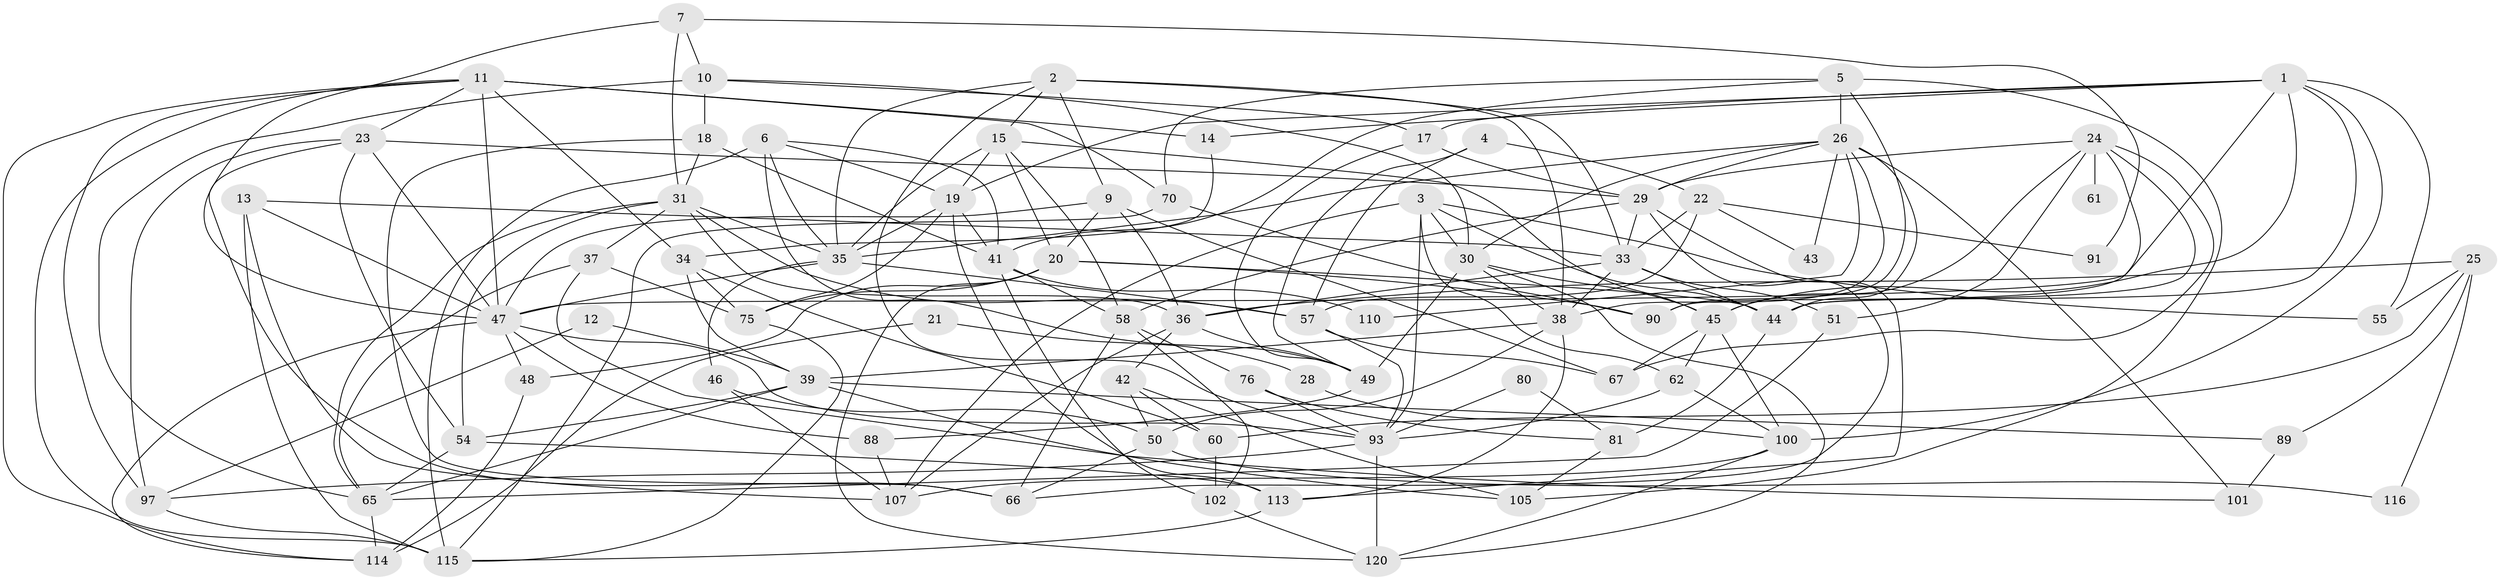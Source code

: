 // original degree distribution, {5: 0.21951219512195122, 3: 0.2601626016260163, 4: 0.3008130081300813, 2: 0.11382113821138211, 7: 0.04065040650406504, 6: 0.056910569105691054, 8: 0.008130081300813009}
// Generated by graph-tools (version 1.1) at 2025/41/03/06/25 10:41:55]
// undirected, 78 vertices, 197 edges
graph export_dot {
graph [start="1"]
  node [color=gray90,style=filled];
  1 [super="+84"];
  2 [super="+99"];
  3 [super="+8"];
  4;
  5 [super="+16"];
  6 [super="+27"];
  7 [super="+118"];
  9 [super="+117"];
  10;
  11 [super="+85"];
  12;
  13 [super="+112"];
  14;
  15 [super="+56"];
  17 [super="+74"];
  18 [super="+68"];
  19 [super="+92"];
  20 [super="+52"];
  21;
  22;
  23 [super="+121"];
  24 [super="+32"];
  25 [super="+98"];
  26 [super="+83"];
  28;
  29 [super="+40"];
  30 [super="+73"];
  31 [super="+72"];
  33 [super="+78"];
  34 [super="+53"];
  35 [super="+94"];
  36 [super="+109"];
  37;
  38 [super="+77"];
  39 [super="+71"];
  41 [super="+69"];
  42;
  43;
  44 [super="+63"];
  45 [super="+64"];
  46;
  47 [super="+86"];
  48;
  49 [super="+82"];
  50 [super="+79"];
  51;
  54 [super="+103"];
  55 [super="+106"];
  57 [super="+87"];
  58 [super="+59"];
  60 [super="+104"];
  61;
  62 [super="+95"];
  65;
  66;
  67;
  70;
  75;
  76;
  80;
  81;
  88;
  89;
  90 [super="+108"];
  91;
  93 [super="+96"];
  97 [super="+123"];
  100 [super="+111"];
  101;
  102;
  105;
  107;
  110;
  113;
  114 [super="+119"];
  115 [super="+122"];
  116;
  120;
  1 -- 17;
  1 -- 14;
  1 -- 55;
  1 -- 100;
  1 -- 19;
  1 -- 44;
  1 -- 45;
  1 -- 47;
  2 -- 35;
  2 -- 93;
  2 -- 15;
  2 -- 38;
  2 -- 9;
  2 -- 33;
  3 -- 30;
  3 -- 62;
  3 -- 55;
  3 -- 107;
  3 -- 44;
  3 -- 93;
  4 -- 22;
  4 -- 49;
  4 -- 57;
  5 -- 70;
  5 -- 105;
  5 -- 26;
  5 -- 41;
  5 -- 90;
  6 -- 35;
  6 -- 49;
  6 -- 19;
  6 -- 115;
  6 -- 41;
  7 -- 31;
  7 -- 10;
  7 -- 91;
  7 -- 47;
  9 -- 20;
  9 -- 36;
  9 -- 67;
  9 -- 47;
  10 -- 65;
  10 -- 30;
  10 -- 18;
  10 -- 17;
  11 -- 115;
  11 -- 34 [weight=2];
  11 -- 114;
  11 -- 97;
  11 -- 70;
  11 -- 23;
  11 -- 14;
  11 -- 47;
  12 -- 39;
  12 -- 97;
  13 -- 33;
  13 -- 107;
  13 -- 115;
  13 -- 47;
  14 -- 34;
  15 -- 35 [weight=2];
  15 -- 19;
  15 -- 58;
  15 -- 20;
  15 -- 45;
  17 -- 49;
  17 -- 29;
  18 -- 66;
  18 -- 41;
  18 -- 31;
  19 -- 113;
  19 -- 35;
  19 -- 75;
  19 -- 41;
  20 -- 48;
  20 -- 120;
  20 -- 75;
  20 -- 44;
  20 -- 90;
  21 -- 114 [weight=2];
  21 -- 28;
  22 -- 33;
  22 -- 57;
  22 -- 43;
  22 -- 91;
  23 -- 66;
  23 -- 47;
  23 -- 29;
  23 -- 97;
  23 -- 54;
  24 -- 45;
  24 -- 29;
  24 -- 51;
  24 -- 61 [weight=2];
  24 -- 67;
  24 -- 90;
  24 -- 44;
  25 -- 89;
  25 -- 60;
  25 -- 116;
  25 -- 36;
  25 -- 55;
  26 -- 29;
  26 -- 43;
  26 -- 110;
  26 -- 38;
  26 -- 35;
  26 -- 44;
  26 -- 101;
  26 -- 30;
  28 -- 100;
  29 -- 113;
  29 -- 58;
  29 -- 33;
  29 -- 66;
  30 -- 45;
  30 -- 49;
  30 -- 38;
  30 -- 120;
  31 -- 35;
  31 -- 65;
  31 -- 36;
  31 -- 37;
  31 -- 54;
  31 -- 57;
  33 -- 51;
  33 -- 36;
  33 -- 44;
  33 -- 38;
  34 -- 75;
  34 -- 60;
  34 -- 39;
  35 -- 46;
  35 -- 57;
  35 -- 47;
  36 -- 49;
  36 -- 42;
  36 -- 107;
  37 -- 75;
  37 -- 65;
  37 -- 101;
  38 -- 113;
  38 -- 50;
  38 -- 39;
  39 -- 65;
  39 -- 54;
  39 -- 105;
  39 -- 89;
  41 -- 102;
  41 -- 58;
  41 -- 110;
  42 -- 50;
  42 -- 60;
  42 -- 105;
  44 -- 81;
  45 -- 67;
  45 -- 100;
  45 -- 62;
  46 -- 107;
  46 -- 50;
  47 -- 88;
  47 -- 93;
  47 -- 48;
  47 -- 114;
  48 -- 114;
  49 -- 88;
  50 -- 66;
  50 -- 116;
  51 -- 65;
  54 -- 65;
  54 -- 113;
  57 -- 93;
  57 -- 67;
  58 -- 66;
  58 -- 76;
  58 -- 102;
  60 -- 102;
  62 -- 100;
  62 -- 93;
  65 -- 114;
  70 -- 90;
  70 -- 115;
  75 -- 115;
  76 -- 93;
  76 -- 81;
  80 -- 93;
  80 -- 81;
  81 -- 105;
  88 -- 107;
  89 -- 101;
  93 -- 97;
  93 -- 120;
  97 -- 115;
  100 -- 120;
  100 -- 107;
  102 -- 120;
  113 -- 115;
}

